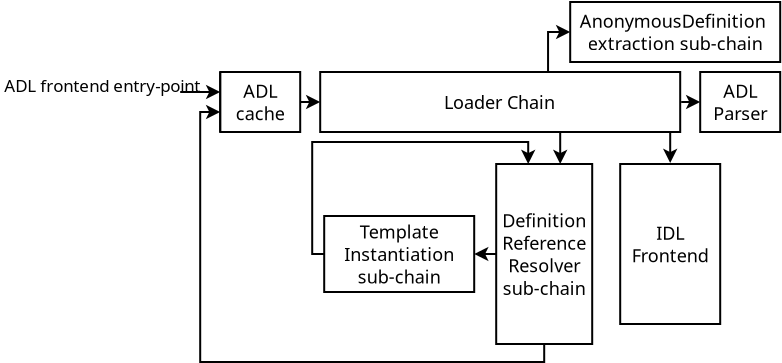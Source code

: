 <?xml version="1.0" encoding="UTF-8"?>
<dia:diagram xmlns:dia="http://www.lysator.liu.se/~alla/dia/">
  <dia:layer name="Background" visible="true" active="true">
    <dia:object type="Standard - Box" version="0" id="O0">
      <dia:attribute name="obj_pos">
        <dia:point val="-1101,-1300"/>
      </dia:attribute>
      <dia:attribute name="obj_bb">
        <dia:rectangle val="-1101.05,-1300.05;-1082.95,-1296.95"/>
      </dia:attribute>
      <dia:attribute name="elem_corner">
        <dia:point val="-1101,-1300"/>
      </dia:attribute>
      <dia:attribute name="elem_width">
        <dia:real val="18"/>
      </dia:attribute>
      <dia:attribute name="elem_height">
        <dia:real val="3"/>
      </dia:attribute>
      <dia:attribute name="show_background">
        <dia:boolean val="true"/>
      </dia:attribute>
    </dia:object>
    <dia:object type="Standard - Text" version="1" id="O1">
      <dia:attribute name="obj_pos">
        <dia:point val="-1092,-1298.5"/>
      </dia:attribute>
      <dia:attribute name="obj_bb">
        <dia:rectangle val="-1094.98,-1299.03;-1089.02,-1297.97"/>
      </dia:attribute>
      <dia:attribute name="text">
        <dia:composite type="text">
          <dia:attribute name="string">
            <dia:string>#Loader Chain#</dia:string>
          </dia:attribute>
          <dia:attribute name="font">
            <dia:font family="sans" style="0" name="Helvetica"/>
          </dia:attribute>
          <dia:attribute name="height">
            <dia:real val="1.129"/>
          </dia:attribute>
          <dia:attribute name="pos">
            <dia:point val="-1092,-1298.19"/>
          </dia:attribute>
          <dia:attribute name="color">
            <dia:color val="#000000"/>
          </dia:attribute>
          <dia:attribute name="alignment">
            <dia:enum val="1"/>
          </dia:attribute>
        </dia:composite>
      </dia:attribute>
      <dia:attribute name="valign">
        <dia:enum val="2"/>
      </dia:attribute>
      <dia:connections>
        <dia:connection handle="0" to="O0" connection="8"/>
      </dia:connections>
    </dia:object>
    <dia:object type="Standard - Line" version="0" id="O2">
      <dia:attribute name="obj_pos">
        <dia:point val="-1108,-1299"/>
      </dia:attribute>
      <dia:attribute name="obj_bb">
        <dia:rectangle val="-1108.05,-1299.36;-1105.89,-1298.64"/>
      </dia:attribute>
      <dia:attribute name="conn_endpoints">
        <dia:point val="-1108,-1299"/>
        <dia:point val="-1106,-1299"/>
      </dia:attribute>
      <dia:attribute name="numcp">
        <dia:int val="1"/>
      </dia:attribute>
      <dia:attribute name="end_arrow">
        <dia:enum val="22"/>
      </dia:attribute>
      <dia:attribute name="end_arrow_length">
        <dia:real val="0.5"/>
      </dia:attribute>
      <dia:attribute name="end_arrow_width">
        <dia:real val="0.5"/>
      </dia:attribute>
      <dia:connections>
        <dia:connection handle="1" to="O18" connection="0"/>
      </dia:connections>
    </dia:object>
    <dia:object type="Standard - Text" version="1" id="O3">
      <dia:attribute name="obj_pos">
        <dia:point val="-1107,-1299"/>
      </dia:attribute>
      <dia:attribute name="obj_bb">
        <dia:rectangle val="-1117.54,-1299.81;-1106.98,-1298.75"/>
      </dia:attribute>
      <dia:attribute name="text">
        <dia:composite type="text">
          <dia:attribute name="string">
            <dia:string>#ADL frontend entry-point#</dia:string>
          </dia:attribute>
          <dia:attribute name="font">
            <dia:font family="sans" style="0" name="Helvetica"/>
          </dia:attribute>
          <dia:attribute name="height">
            <dia:real val="1.058"/>
          </dia:attribute>
          <dia:attribute name="pos">
            <dia:point val="-1107,-1299"/>
          </dia:attribute>
          <dia:attribute name="color">
            <dia:color val="#000000"/>
          </dia:attribute>
          <dia:attribute name="alignment">
            <dia:enum val="2"/>
          </dia:attribute>
        </dia:composite>
      </dia:attribute>
      <dia:attribute name="valign">
        <dia:enum val="3"/>
      </dia:attribute>
      <dia:connections>
        <dia:connection handle="0" to="O2" connection="0"/>
      </dia:connections>
    </dia:object>
    <dia:object type="Standard - Box" version="0" id="O4">
      <dia:attribute name="obj_pos">
        <dia:point val="-1092.2,-1295.4"/>
      </dia:attribute>
      <dia:attribute name="obj_bb">
        <dia:rectangle val="-1092.25,-1295.45;-1087.35,-1286.35"/>
      </dia:attribute>
      <dia:attribute name="elem_corner">
        <dia:point val="-1092.2,-1295.4"/>
      </dia:attribute>
      <dia:attribute name="elem_width">
        <dia:real val="4.8"/>
      </dia:attribute>
      <dia:attribute name="elem_height">
        <dia:real val="9"/>
      </dia:attribute>
      <dia:attribute name="show_background">
        <dia:boolean val="true"/>
      </dia:attribute>
    </dia:object>
    <dia:object type="Standard - Line" version="0" id="O5">
      <dia:attribute name="obj_pos">
        <dia:point val="-1089,-1297"/>
      </dia:attribute>
      <dia:attribute name="obj_bb">
        <dia:rectangle val="-1089.36,-1297.05;-1088.64,-1295.29"/>
      </dia:attribute>
      <dia:attribute name="conn_endpoints">
        <dia:point val="-1089,-1297"/>
        <dia:point val="-1089,-1295.4"/>
      </dia:attribute>
      <dia:attribute name="numcp">
        <dia:int val="1"/>
      </dia:attribute>
      <dia:attribute name="end_arrow">
        <dia:enum val="22"/>
      </dia:attribute>
      <dia:attribute name="end_arrow_length">
        <dia:real val="0.5"/>
      </dia:attribute>
      <dia:attribute name="end_arrow_width">
        <dia:real val="0.5"/>
      </dia:attribute>
      <dia:connections>
        <dia:connection handle="0" to="O19" connection="3"/>
        <dia:connection handle="1" to="O20" connection="1"/>
      </dia:connections>
    </dia:object>
    <dia:object type="Standard - Text" version="1" id="O6">
      <dia:attribute name="obj_pos">
        <dia:point val="-1089.8,-1290.9"/>
      </dia:attribute>
      <dia:attribute name="obj_bb">
        <dia:rectangle val="-1092.07,-1293.12;-1087.53,-1288.68"/>
      </dia:attribute>
      <dia:attribute name="text">
        <dia:composite type="text">
          <dia:attribute name="string">
            <dia:string>#Definition
Reference
Resolver
sub-chain#</dia:string>
          </dia:attribute>
          <dia:attribute name="font">
            <dia:font family="sans" style="0" name="Helvetica"/>
          </dia:attribute>
          <dia:attribute name="height">
            <dia:real val="1.129"/>
          </dia:attribute>
          <dia:attribute name="pos">
            <dia:point val="-1089.8,-1292.28"/>
          </dia:attribute>
          <dia:attribute name="color">
            <dia:color val="#000000"/>
          </dia:attribute>
          <dia:attribute name="alignment">
            <dia:enum val="1"/>
          </dia:attribute>
        </dia:composite>
      </dia:attribute>
      <dia:attribute name="valign">
        <dia:enum val="2"/>
      </dia:attribute>
      <dia:connections>
        <dia:connection handle="0" to="O4" connection="8"/>
      </dia:connections>
    </dia:object>
    <dia:object type="Standard - ZigZagLine" version="1" id="O7">
      <dia:attribute name="obj_pos">
        <dia:point val="-1089.8,-1286.4"/>
      </dia:attribute>
      <dia:attribute name="obj_bb">
        <dia:rectangle val="-1107.05,-1298.36;-1089.75,-1285.45"/>
      </dia:attribute>
      <dia:attribute name="orth_points">
        <dia:point val="-1089.8,-1286.4"/>
        <dia:point val="-1089.8,-1285.5"/>
        <dia:point val="-1107,-1285.5"/>
        <dia:point val="-1107,-1298"/>
        <dia:point val="-1106,-1298"/>
      </dia:attribute>
      <dia:attribute name="orth_orient">
        <dia:enum val="1"/>
        <dia:enum val="0"/>
        <dia:enum val="1"/>
        <dia:enum val="0"/>
      </dia:attribute>
      <dia:attribute name="autorouting">
        <dia:boolean val="false"/>
      </dia:attribute>
      <dia:attribute name="end_arrow">
        <dia:enum val="22"/>
      </dia:attribute>
      <dia:attribute name="end_arrow_length">
        <dia:real val="0.5"/>
      </dia:attribute>
      <dia:attribute name="end_arrow_width">
        <dia:real val="0.5"/>
      </dia:attribute>
      <dia:connections>
        <dia:connection handle="0" to="O4" connection="6"/>
        <dia:connection handle="1" to="O18" connection="1"/>
      </dia:connections>
    </dia:object>
    <dia:object type="Standard - Box" version="0" id="O8">
      <dia:attribute name="obj_pos">
        <dia:point val="-1082,-1300"/>
      </dia:attribute>
      <dia:attribute name="obj_bb">
        <dia:rectangle val="-1082.05,-1300.05;-1077.95,-1296.95"/>
      </dia:attribute>
      <dia:attribute name="elem_corner">
        <dia:point val="-1082,-1300"/>
      </dia:attribute>
      <dia:attribute name="elem_width">
        <dia:real val="4"/>
      </dia:attribute>
      <dia:attribute name="elem_height">
        <dia:real val="3"/>
      </dia:attribute>
      <dia:attribute name="show_background">
        <dia:boolean val="true"/>
      </dia:attribute>
    </dia:object>
    <dia:object type="Standard - Text" version="1" id="O9">
      <dia:attribute name="obj_pos">
        <dia:point val="-1080,-1298.5"/>
      </dia:attribute>
      <dia:attribute name="obj_bb">
        <dia:rectangle val="-1081.41,-1299.63;-1078.56,-1297.37"/>
      </dia:attribute>
      <dia:attribute name="text">
        <dia:composite type="text">
          <dia:attribute name="string">
            <dia:string>#ADL
Parser#</dia:string>
          </dia:attribute>
          <dia:attribute name="font">
            <dia:font family="sans" style="0" name="Helvetica"/>
          </dia:attribute>
          <dia:attribute name="height">
            <dia:real val="1.129"/>
          </dia:attribute>
          <dia:attribute name="pos">
            <dia:point val="-1080,-1298.77"/>
          </dia:attribute>
          <dia:attribute name="color">
            <dia:color val="#000000"/>
          </dia:attribute>
          <dia:attribute name="alignment">
            <dia:enum val="1"/>
          </dia:attribute>
        </dia:composite>
      </dia:attribute>
      <dia:attribute name="valign">
        <dia:enum val="2"/>
      </dia:attribute>
      <dia:connections>
        <dia:connection handle="0" to="O8" connection="8"/>
      </dia:connections>
    </dia:object>
    <dia:object type="Standard - Line" version="0" id="O10">
      <dia:attribute name="obj_pos">
        <dia:point val="-1082.95,-1298.5"/>
      </dia:attribute>
      <dia:attribute name="obj_bb">
        <dia:rectangle val="-1083,-1298.86;-1081.89,-1298.14"/>
      </dia:attribute>
      <dia:attribute name="conn_endpoints">
        <dia:point val="-1082.95,-1298.5"/>
        <dia:point val="-1082,-1298.5"/>
      </dia:attribute>
      <dia:attribute name="numcp">
        <dia:int val="1"/>
      </dia:attribute>
      <dia:attribute name="end_arrow">
        <dia:enum val="22"/>
      </dia:attribute>
      <dia:attribute name="end_arrow_length">
        <dia:real val="0.5"/>
      </dia:attribute>
      <dia:attribute name="end_arrow_width">
        <dia:real val="0.5"/>
      </dia:attribute>
      <dia:connections>
        <dia:connection handle="0" to="O0" connection="8"/>
        <dia:connection handle="1" to="O8" connection="3"/>
      </dia:connections>
    </dia:object>
    <dia:object type="Standard - Box" version="0" id="O11">
      <dia:attribute name="obj_pos">
        <dia:point val="-1106,-1300"/>
      </dia:attribute>
      <dia:attribute name="obj_bb">
        <dia:rectangle val="-1106.05,-1300.05;-1101.95,-1296.95"/>
      </dia:attribute>
      <dia:attribute name="elem_corner">
        <dia:point val="-1106,-1300"/>
      </dia:attribute>
      <dia:attribute name="elem_width">
        <dia:real val="4"/>
      </dia:attribute>
      <dia:attribute name="elem_height">
        <dia:real val="3"/>
      </dia:attribute>
      <dia:attribute name="show_background">
        <dia:boolean val="true"/>
      </dia:attribute>
    </dia:object>
    <dia:object type="Standard - Text" version="1" id="O12">
      <dia:attribute name="obj_pos">
        <dia:point val="-1104,-1298.5"/>
      </dia:attribute>
      <dia:attribute name="obj_bb">
        <dia:rectangle val="-1105.34,-1299.59;-1102.66,-1297.41"/>
      </dia:attribute>
      <dia:attribute name="text">
        <dia:composite type="text">
          <dia:attribute name="string">
            <dia:string>#ADL
cache#</dia:string>
          </dia:attribute>
          <dia:attribute name="font">
            <dia:font family="sans" style="0" name="Helvetica"/>
          </dia:attribute>
          <dia:attribute name="height">
            <dia:real val="1.129"/>
          </dia:attribute>
          <dia:attribute name="pos">
            <dia:point val="-1104,-1298.75"/>
          </dia:attribute>
          <dia:attribute name="color">
            <dia:color val="#000000"/>
          </dia:attribute>
          <dia:attribute name="alignment">
            <dia:enum val="1"/>
          </dia:attribute>
        </dia:composite>
      </dia:attribute>
      <dia:attribute name="valign">
        <dia:enum val="2"/>
      </dia:attribute>
      <dia:connections>
        <dia:connection handle="0" to="O11" connection="8"/>
      </dia:connections>
    </dia:object>
    <dia:object type="Standard - Line" version="0" id="O13">
      <dia:attribute name="obj_pos">
        <dia:point val="-1102,-1298.5"/>
      </dia:attribute>
      <dia:attribute name="obj_bb">
        <dia:rectangle val="-1102.05,-1298.86;-1100.89,-1298.14"/>
      </dia:attribute>
      <dia:attribute name="conn_endpoints">
        <dia:point val="-1102,-1298.5"/>
        <dia:point val="-1101,-1298.5"/>
      </dia:attribute>
      <dia:attribute name="numcp">
        <dia:int val="1"/>
      </dia:attribute>
      <dia:attribute name="end_arrow">
        <dia:enum val="22"/>
      </dia:attribute>
      <dia:attribute name="end_arrow_length">
        <dia:real val="0.5"/>
      </dia:attribute>
      <dia:attribute name="end_arrow_width">
        <dia:real val="0.5"/>
      </dia:attribute>
      <dia:connections>
        <dia:connection handle="0" to="O11" connection="4"/>
        <dia:connection handle="1" to="O0" connection="3"/>
      </dia:connections>
    </dia:object>
    <dia:object type="Standard - Box" version="0" id="O14">
      <dia:attribute name="obj_pos">
        <dia:point val="-1100.8,-1292.8"/>
      </dia:attribute>
      <dia:attribute name="obj_bb">
        <dia:rectangle val="-1100.85,-1292.85;-1093.25,-1288.95"/>
      </dia:attribute>
      <dia:attribute name="elem_corner">
        <dia:point val="-1100.8,-1292.8"/>
      </dia:attribute>
      <dia:attribute name="elem_width">
        <dia:real val="7.5"/>
      </dia:attribute>
      <dia:attribute name="elem_height">
        <dia:real val="3.8"/>
      </dia:attribute>
      <dia:attribute name="show_background">
        <dia:boolean val="true"/>
      </dia:attribute>
    </dia:object>
    <dia:object type="Standard - Text" version="1" id="O15">
      <dia:attribute name="obj_pos">
        <dia:point val="-1097.05,-1290.9"/>
      </dia:attribute>
      <dia:attribute name="obj_bb">
        <dia:rectangle val="-1099.89,-1292.56;-1094.21,-1289.24"/>
      </dia:attribute>
      <dia:attribute name="text">
        <dia:composite type="text">
          <dia:attribute name="string">
            <dia:string>#Template
Instantiation
sub-chain#</dia:string>
          </dia:attribute>
          <dia:attribute name="font">
            <dia:font family="sans" style="0" name="Helvetica"/>
          </dia:attribute>
          <dia:attribute name="height">
            <dia:real val="1.129"/>
          </dia:attribute>
          <dia:attribute name="pos">
            <dia:point val="-1097.05,-1291.72"/>
          </dia:attribute>
          <dia:attribute name="color">
            <dia:color val="#000000"/>
          </dia:attribute>
          <dia:attribute name="alignment">
            <dia:enum val="1"/>
          </dia:attribute>
        </dia:composite>
      </dia:attribute>
      <dia:attribute name="valign">
        <dia:enum val="2"/>
      </dia:attribute>
      <dia:connections>
        <dia:connection handle="0" to="O14" connection="8"/>
      </dia:connections>
    </dia:object>
    <dia:object type="Standard - Line" version="0" id="O16">
      <dia:attribute name="obj_pos">
        <dia:point val="-1092.2,-1290.9"/>
      </dia:attribute>
      <dia:attribute name="obj_bb">
        <dia:rectangle val="-1093.41,-1291.26;-1092.15,-1290.54"/>
      </dia:attribute>
      <dia:attribute name="conn_endpoints">
        <dia:point val="-1092.2,-1290.9"/>
        <dia:point val="-1093.3,-1290.9"/>
      </dia:attribute>
      <dia:attribute name="numcp">
        <dia:int val="1"/>
      </dia:attribute>
      <dia:attribute name="end_arrow">
        <dia:enum val="22"/>
      </dia:attribute>
      <dia:attribute name="end_arrow_length">
        <dia:real val="0.5"/>
      </dia:attribute>
      <dia:attribute name="end_arrow_width">
        <dia:real val="0.5"/>
      </dia:attribute>
      <dia:connections>
        <dia:connection handle="0" to="O4" connection="3"/>
        <dia:connection handle="1" to="O14" connection="4"/>
      </dia:connections>
    </dia:object>
    <dia:object type="Standard - ZigZagLine" version="1" id="O17">
      <dia:attribute name="obj_pos">
        <dia:point val="-1100.8,-1290.9"/>
      </dia:attribute>
      <dia:attribute name="obj_bb">
        <dia:rectangle val="-1101.45,-1296.55;-1090.24,-1290.85"/>
      </dia:attribute>
      <dia:attribute name="orth_points">
        <dia:point val="-1100.8,-1290.9"/>
        <dia:point val="-1101.4,-1290.9"/>
        <dia:point val="-1101.4,-1296.5"/>
        <dia:point val="-1090.6,-1296.5"/>
        <dia:point val="-1090.6,-1295.4"/>
      </dia:attribute>
      <dia:attribute name="orth_orient">
        <dia:enum val="0"/>
        <dia:enum val="1"/>
        <dia:enum val="0"/>
        <dia:enum val="1"/>
      </dia:attribute>
      <dia:attribute name="autorouting">
        <dia:boolean val="false"/>
      </dia:attribute>
      <dia:attribute name="end_arrow">
        <dia:enum val="22"/>
      </dia:attribute>
      <dia:attribute name="end_arrow_length">
        <dia:real val="0.5"/>
      </dia:attribute>
      <dia:attribute name="end_arrow_width">
        <dia:real val="0.5"/>
      </dia:attribute>
      <dia:connections>
        <dia:connection handle="0" to="O14" connection="3"/>
        <dia:connection handle="1" to="O20" connection="0"/>
      </dia:connections>
    </dia:object>
    <dia:object type="Standard - Line" version="0" id="O18">
      <dia:attribute name="obj_pos">
        <dia:point val="-1106,-1300"/>
      </dia:attribute>
      <dia:attribute name="obj_bb">
        <dia:rectangle val="-1106.05,-1300.05;-1105.95,-1296.95"/>
      </dia:attribute>
      <dia:attribute name="conn_endpoints">
        <dia:point val="-1106,-1300"/>
        <dia:point val="-1106,-1297"/>
      </dia:attribute>
      <dia:attribute name="numcp">
        <dia:int val="2"/>
      </dia:attribute>
      <dia:connections>
        <dia:connection handle="0" to="O11" connection="0"/>
        <dia:connection handle="1" to="O11" connection="5"/>
      </dia:connections>
    </dia:object>
    <dia:object type="Standard - Line" version="0" id="O19">
      <dia:attribute name="obj_pos">
        <dia:point val="-1101,-1297"/>
      </dia:attribute>
      <dia:attribute name="obj_bb">
        <dia:rectangle val="-1101.05,-1297.05;-1082.95,-1296.95"/>
      </dia:attribute>
      <dia:attribute name="conn_endpoints">
        <dia:point val="-1101,-1297"/>
        <dia:point val="-1083,-1297"/>
      </dia:attribute>
      <dia:attribute name="numcp">
        <dia:int val="5"/>
      </dia:attribute>
      <dia:connections>
        <dia:connection handle="0" to="O0" connection="5"/>
        <dia:connection handle="1" to="O0" connection="7"/>
      </dia:connections>
    </dia:object>
    <dia:object type="Standard - Line" version="0" id="O20">
      <dia:attribute name="obj_pos">
        <dia:point val="-1092.2,-1295.4"/>
      </dia:attribute>
      <dia:attribute name="obj_bb">
        <dia:rectangle val="-1092.25,-1295.45;-1087.35,-1295.35"/>
      </dia:attribute>
      <dia:attribute name="conn_endpoints">
        <dia:point val="-1092.2,-1295.4"/>
        <dia:point val="-1087.4,-1295.4"/>
      </dia:attribute>
      <dia:attribute name="numcp">
        <dia:int val="2"/>
      </dia:attribute>
      <dia:connections>
        <dia:connection handle="0" to="O4" connection="0"/>
        <dia:connection handle="1" to="O4" connection="2"/>
      </dia:connections>
    </dia:object>
    <dia:object type="Standard - Line" version="0" id="O21">
      <dia:attribute name="obj_pos">
        <dia:point val="-1101,-1300"/>
      </dia:attribute>
      <dia:attribute name="obj_bb">
        <dia:rectangle val="-1101.05,-1300.05;-1082.95,-1299.95"/>
      </dia:attribute>
      <dia:attribute name="conn_endpoints">
        <dia:point val="-1101,-1300"/>
        <dia:point val="-1083,-1300"/>
      </dia:attribute>
      <dia:attribute name="numcp">
        <dia:int val="6"/>
      </dia:attribute>
      <dia:connections>
        <dia:connection handle="0" to="O0" connection="0"/>
        <dia:connection handle="1" to="O0" connection="2"/>
      </dia:connections>
    </dia:object>
    <dia:object type="Standard - Box" version="0" id="O22">
      <dia:attribute name="obj_pos">
        <dia:point val="-1088.5,-1303.5"/>
      </dia:attribute>
      <dia:attribute name="obj_bb">
        <dia:rectangle val="-1088.55,-1303.55;-1077.95,-1300.45"/>
      </dia:attribute>
      <dia:attribute name="elem_corner">
        <dia:point val="-1088.5,-1303.5"/>
      </dia:attribute>
      <dia:attribute name="elem_width">
        <dia:real val="10.5"/>
      </dia:attribute>
      <dia:attribute name="elem_height">
        <dia:real val="3"/>
      </dia:attribute>
      <dia:attribute name="show_background">
        <dia:boolean val="true"/>
      </dia:attribute>
    </dia:object>
    <dia:object type="Standard - Text" version="1" id="O23">
      <dia:attribute name="obj_pos">
        <dia:point val="-1083.25,-1302"/>
      </dia:attribute>
      <dia:attribute name="obj_bb">
        <dia:rectangle val="-1088.24,-1303.09;-1078.26,-1300.91"/>
      </dia:attribute>
      <dia:attribute name="text">
        <dia:composite type="text">
          <dia:attribute name="string">
            <dia:string>#AnonymousDefinition 
extraction sub-chain#</dia:string>
          </dia:attribute>
          <dia:attribute name="font">
            <dia:font family="sans" style="0" name="Helvetica"/>
          </dia:attribute>
          <dia:attribute name="height">
            <dia:real val="1.129"/>
          </dia:attribute>
          <dia:attribute name="pos">
            <dia:point val="-1083.25,-1302.25"/>
          </dia:attribute>
          <dia:attribute name="color">
            <dia:color val="#000000"/>
          </dia:attribute>
          <dia:attribute name="alignment">
            <dia:enum val="1"/>
          </dia:attribute>
        </dia:composite>
      </dia:attribute>
      <dia:attribute name="valign">
        <dia:enum val="2"/>
      </dia:attribute>
      <dia:connections>
        <dia:connection handle="0" to="O22" connection="8"/>
      </dia:connections>
    </dia:object>
    <dia:object type="Standard - ZigZagLine" version="1" id="O24">
      <dia:attribute name="obj_pos">
        <dia:point val="-1090.71,-1300"/>
      </dia:attribute>
      <dia:attribute name="obj_bb">
        <dia:rectangle val="-1090.76,-1302.36;-1088.39,-1299.95"/>
      </dia:attribute>
      <dia:attribute name="orth_points">
        <dia:point val="-1090.71,-1300"/>
        <dia:point val="-1090.71,-1302"/>
        <dia:point val="-1088.5,-1302"/>
      </dia:attribute>
      <dia:attribute name="orth_orient">
        <dia:enum val="1"/>
        <dia:enum val="0"/>
      </dia:attribute>
      <dia:attribute name="autorouting">
        <dia:boolean val="true"/>
      </dia:attribute>
      <dia:attribute name="end_arrow">
        <dia:enum val="22"/>
      </dia:attribute>
      <dia:attribute name="end_arrow_length">
        <dia:real val="0.5"/>
      </dia:attribute>
      <dia:attribute name="end_arrow_width">
        <dia:real val="0.5"/>
      </dia:attribute>
      <dia:connections>
        <dia:connection handle="0" to="O21" connection="3"/>
        <dia:connection handle="1" to="O22" connection="3"/>
      </dia:connections>
    </dia:object>
    <dia:object type="Standard - Box" version="0" id="O25">
      <dia:attribute name="obj_pos">
        <dia:point val="-1086,-1295.4"/>
      </dia:attribute>
      <dia:attribute name="obj_bb">
        <dia:rectangle val="-1086.05,-1295.45;-1080.95,-1287.35"/>
      </dia:attribute>
      <dia:attribute name="elem_corner">
        <dia:point val="-1086,-1295.4"/>
      </dia:attribute>
      <dia:attribute name="elem_width">
        <dia:real val="5"/>
      </dia:attribute>
      <dia:attribute name="elem_height">
        <dia:real val="8"/>
      </dia:attribute>
      <dia:attribute name="show_background">
        <dia:boolean val="true"/>
      </dia:attribute>
    </dia:object>
    <dia:object type="Standard - Text" version="1" id="O26">
      <dia:attribute name="obj_pos">
        <dia:point val="-1083.5,-1291.4"/>
      </dia:attribute>
      <dia:attribute name="obj_bb">
        <dia:rectangle val="-1085.49,-1292.49;-1081.51,-1290.31"/>
      </dia:attribute>
      <dia:attribute name="text">
        <dia:composite type="text">
          <dia:attribute name="string">
            <dia:string>#IDL
Frontend#</dia:string>
          </dia:attribute>
          <dia:attribute name="font">
            <dia:font family="sans" style="0" name="Helvetica"/>
          </dia:attribute>
          <dia:attribute name="height">
            <dia:real val="1.129"/>
          </dia:attribute>
          <dia:attribute name="pos">
            <dia:point val="-1083.5,-1291.65"/>
          </dia:attribute>
          <dia:attribute name="color">
            <dia:color val="#000000"/>
          </dia:attribute>
          <dia:attribute name="alignment">
            <dia:enum val="1"/>
          </dia:attribute>
        </dia:composite>
      </dia:attribute>
      <dia:attribute name="valign">
        <dia:enum val="2"/>
      </dia:attribute>
      <dia:connections>
        <dia:connection handle="0" to="O25" connection="8"/>
      </dia:connections>
    </dia:object>
    <dia:object type="Standard - ZigZagLine" version="1" id="O27">
      <dia:attribute name="obj_pos">
        <dia:point val="-1086,-1297"/>
      </dia:attribute>
      <dia:attribute name="obj_bb">
        <dia:rectangle val="-1086.05,-1297.05;-1083.14,-1295.34"/>
      </dia:attribute>
      <dia:attribute name="orth_points">
        <dia:point val="-1086,-1297"/>
        <dia:point val="-1086,-1296.23"/>
        <dia:point val="-1083.5,-1296.23"/>
        <dia:point val="-1083.5,-1295.45"/>
      </dia:attribute>
      <dia:attribute name="orth_orient">
        <dia:enum val="1"/>
        <dia:enum val="0"/>
        <dia:enum val="1"/>
      </dia:attribute>
      <dia:attribute name="autorouting">
        <dia:boolean val="true"/>
      </dia:attribute>
      <dia:attribute name="end_arrow">
        <dia:enum val="22"/>
      </dia:attribute>
      <dia:attribute name="end_arrow_length">
        <dia:real val="0.5"/>
      </dia:attribute>
      <dia:attribute name="end_arrow_width">
        <dia:real val="0.5"/>
      </dia:attribute>
      <dia:connections>
        <dia:connection handle="0" to="O19" connection="4"/>
        <dia:connection handle="1" to="O25" connection="8"/>
      </dia:connections>
    </dia:object>
  </dia:layer>
</dia:diagram>
